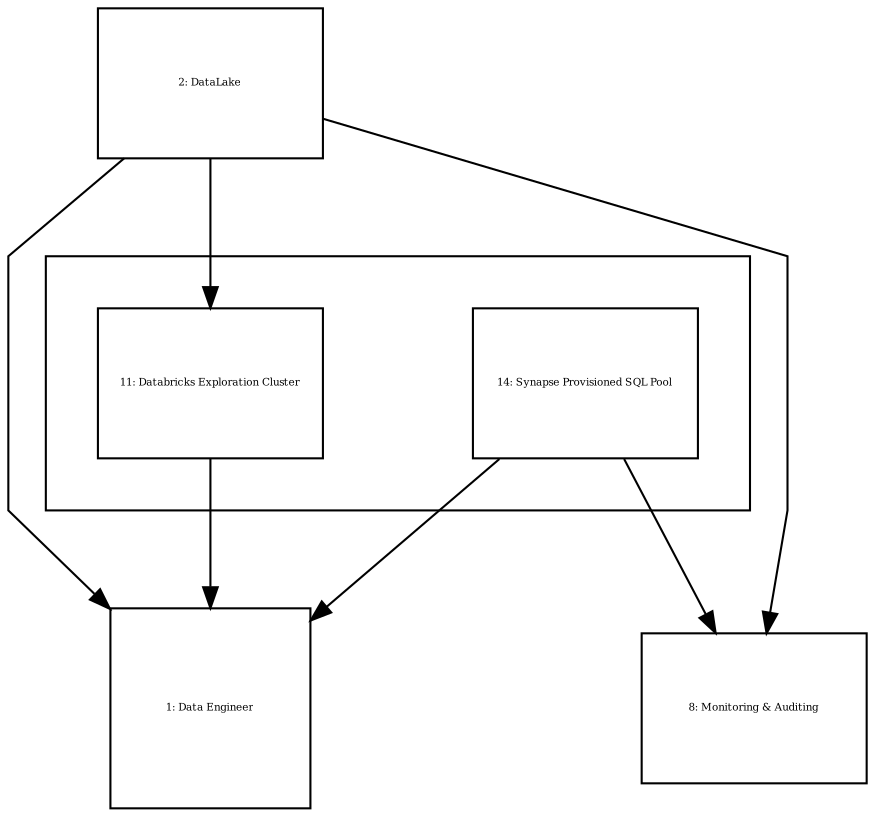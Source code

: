 digraph {
  compound=true
  graph [splines=polyline,rankdir=TB,ranksep=1.0,nodesep=1.0,fontsize=5]
  node [shape=box,fontsize=5]
  edge []

  subgraph cluster_10 {
    margin=25
    11 [width=1.500000,height=1.000000,fixedsize=true,id=11,label="11: Databricks Exploration Cluster"]
    14 [width=1.500000,height=1.000000,fixedsize=true,id=14,label="14: Synapse Provisioned SQL Pool"]
  }
  1 [width=1.333333,height=1.333333,fixedsize=true,id=1,label="1: Data Engineer"]
  2 [width=1.500000,height=1.000000,fixedsize=true,id=2,label="2: DataLake"]
  8 [width=1.500000,height=1.000000,fixedsize=true,id=8,label="8: Monitoring & Auditing"]

  14 -> 1 [id=37]
  11 -> 1 [id=35]
  2 -> 8 [id=41]
  2 -> 11 [id=33]
  14 -> 8 [id=43]
  2 -> 1 [id=19]
}